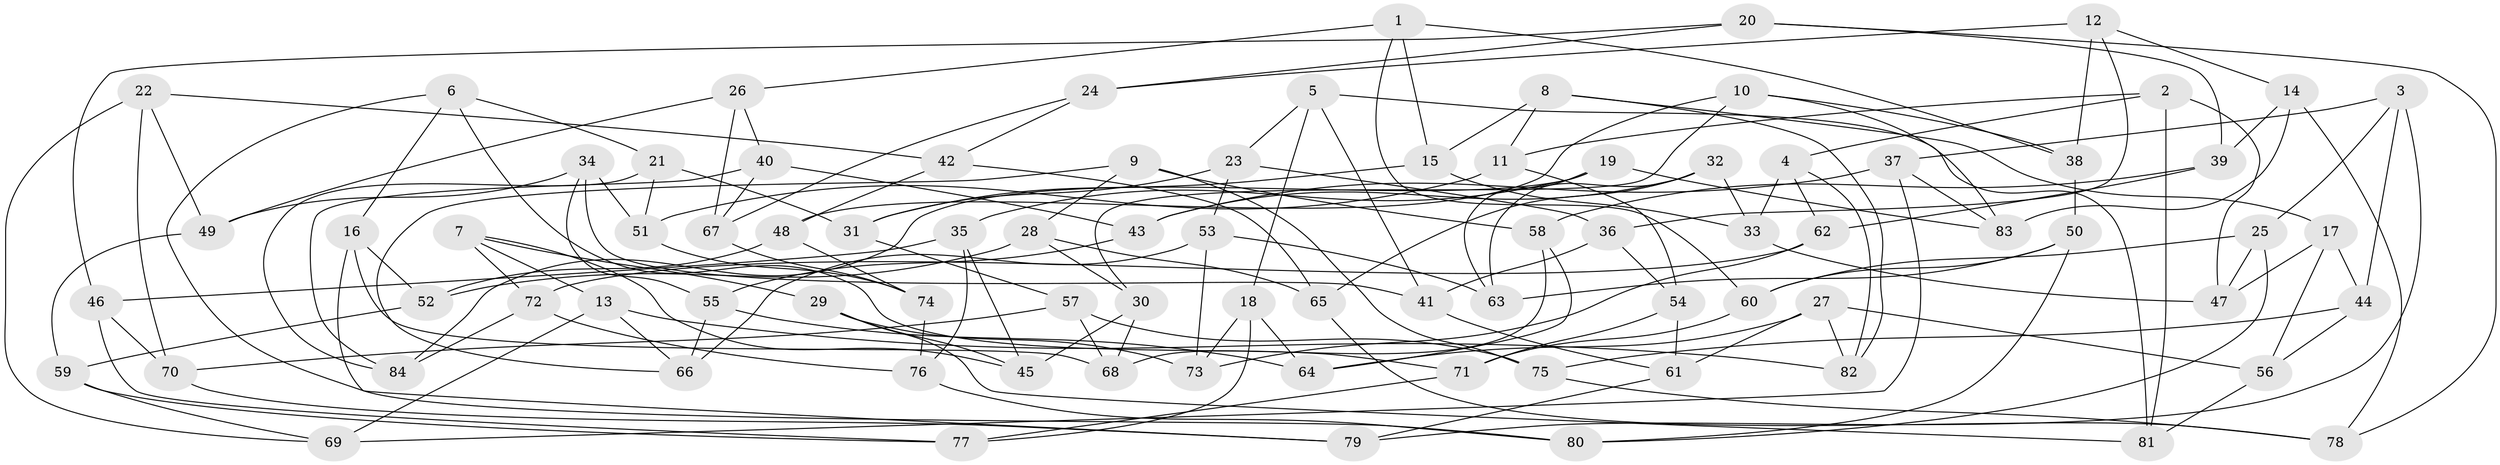 // coarse degree distribution, {6: 0.20689655172413793, 4: 0.6379310344827587, 5: 0.034482758620689655, 3: 0.034482758620689655, 8: 0.05172413793103448, 7: 0.017241379310344827, 9: 0.017241379310344827}
// Generated by graph-tools (version 1.1) at 2025/20/03/04/25 18:20:55]
// undirected, 84 vertices, 168 edges
graph export_dot {
graph [start="1"]
  node [color=gray90,style=filled];
  1;
  2;
  3;
  4;
  5;
  6;
  7;
  8;
  9;
  10;
  11;
  12;
  13;
  14;
  15;
  16;
  17;
  18;
  19;
  20;
  21;
  22;
  23;
  24;
  25;
  26;
  27;
  28;
  29;
  30;
  31;
  32;
  33;
  34;
  35;
  36;
  37;
  38;
  39;
  40;
  41;
  42;
  43;
  44;
  45;
  46;
  47;
  48;
  49;
  50;
  51;
  52;
  53;
  54;
  55;
  56;
  57;
  58;
  59;
  60;
  61;
  62;
  63;
  64;
  65;
  66;
  67;
  68;
  69;
  70;
  71;
  72;
  73;
  74;
  75;
  76;
  77;
  78;
  79;
  80;
  81;
  82;
  83;
  84;
  1 -- 60;
  1 -- 15;
  1 -- 26;
  1 -- 38;
  2 -- 4;
  2 -- 47;
  2 -- 11;
  2 -- 81;
  3 -- 79;
  3 -- 37;
  3 -- 44;
  3 -- 25;
  4 -- 82;
  4 -- 62;
  4 -- 33;
  5 -- 81;
  5 -- 41;
  5 -- 18;
  5 -- 23;
  6 -- 80;
  6 -- 71;
  6 -- 16;
  6 -- 21;
  7 -- 45;
  7 -- 29;
  7 -- 72;
  7 -- 13;
  8 -- 11;
  8 -- 15;
  8 -- 17;
  8 -- 82;
  9 -- 75;
  9 -- 66;
  9 -- 28;
  9 -- 58;
  10 -- 38;
  10 -- 83;
  10 -- 48;
  10 -- 30;
  11 -- 51;
  11 -- 54;
  12 -- 24;
  12 -- 36;
  12 -- 14;
  12 -- 38;
  13 -- 69;
  13 -- 66;
  13 -- 82;
  14 -- 78;
  14 -- 39;
  14 -- 83;
  15 -- 33;
  15 -- 31;
  16 -- 52;
  16 -- 79;
  16 -- 68;
  17 -- 56;
  17 -- 47;
  17 -- 44;
  18 -- 77;
  18 -- 64;
  18 -- 73;
  19 -- 83;
  19 -- 63;
  19 -- 35;
  19 -- 84;
  20 -- 78;
  20 -- 46;
  20 -- 24;
  20 -- 39;
  21 -- 51;
  21 -- 84;
  21 -- 31;
  22 -- 69;
  22 -- 70;
  22 -- 49;
  22 -- 42;
  23 -- 53;
  23 -- 36;
  23 -- 31;
  24 -- 67;
  24 -- 42;
  25 -- 47;
  25 -- 60;
  25 -- 80;
  26 -- 49;
  26 -- 40;
  26 -- 67;
  27 -- 56;
  27 -- 64;
  27 -- 61;
  27 -- 82;
  28 -- 52;
  28 -- 30;
  28 -- 65;
  29 -- 45;
  29 -- 81;
  29 -- 73;
  30 -- 68;
  30 -- 45;
  31 -- 57;
  32 -- 63;
  32 -- 43;
  32 -- 33;
  32 -- 65;
  33 -- 47;
  34 -- 51;
  34 -- 49;
  34 -- 41;
  34 -- 55;
  35 -- 45;
  35 -- 46;
  35 -- 76;
  36 -- 41;
  36 -- 54;
  37 -- 83;
  37 -- 43;
  37 -- 69;
  38 -- 50;
  39 -- 62;
  39 -- 58;
  40 -- 67;
  40 -- 43;
  40 -- 84;
  41 -- 61;
  42 -- 48;
  42 -- 65;
  43 -- 55;
  44 -- 56;
  44 -- 75;
  46 -- 77;
  46 -- 70;
  48 -- 74;
  48 -- 52;
  49 -- 59;
  50 -- 80;
  50 -- 63;
  50 -- 60;
  51 -- 74;
  52 -- 59;
  53 -- 73;
  53 -- 66;
  53 -- 63;
  54 -- 61;
  54 -- 71;
  55 -- 64;
  55 -- 66;
  56 -- 81;
  57 -- 70;
  57 -- 75;
  57 -- 68;
  58 -- 68;
  58 -- 64;
  59 -- 77;
  59 -- 69;
  60 -- 71;
  61 -- 79;
  62 -- 73;
  62 -- 72;
  65 -- 78;
  67 -- 74;
  70 -- 79;
  71 -- 77;
  72 -- 84;
  72 -- 76;
  74 -- 76;
  75 -- 78;
  76 -- 80;
}
